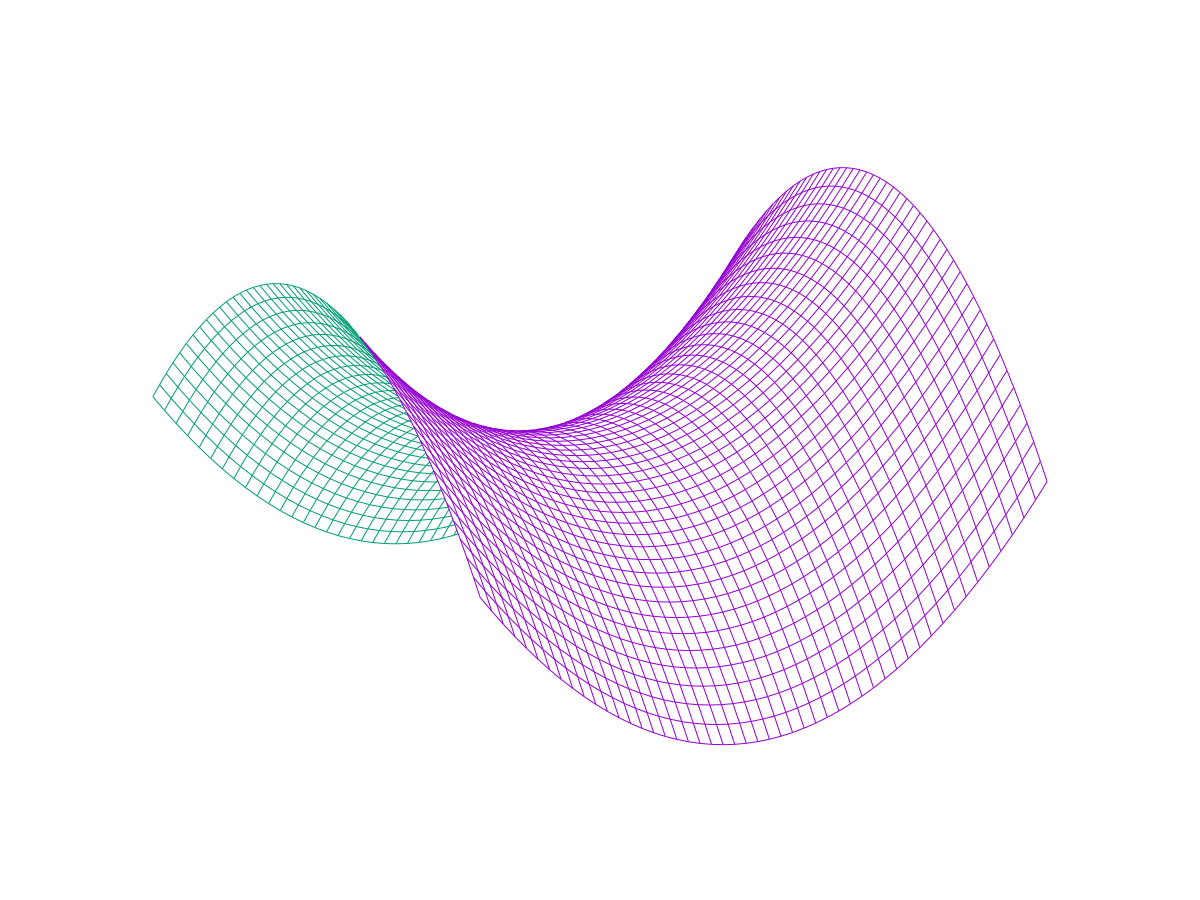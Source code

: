 set param
set isosamples 50,50
set hidden3d

# quitar etiquetas de los ejes
unset xtics
unset ytics
unset ztics

unset border

# quitar comentario sobre la carta
set key off
set view 60,60

splot u, v, v**2-u**2
pause -1
